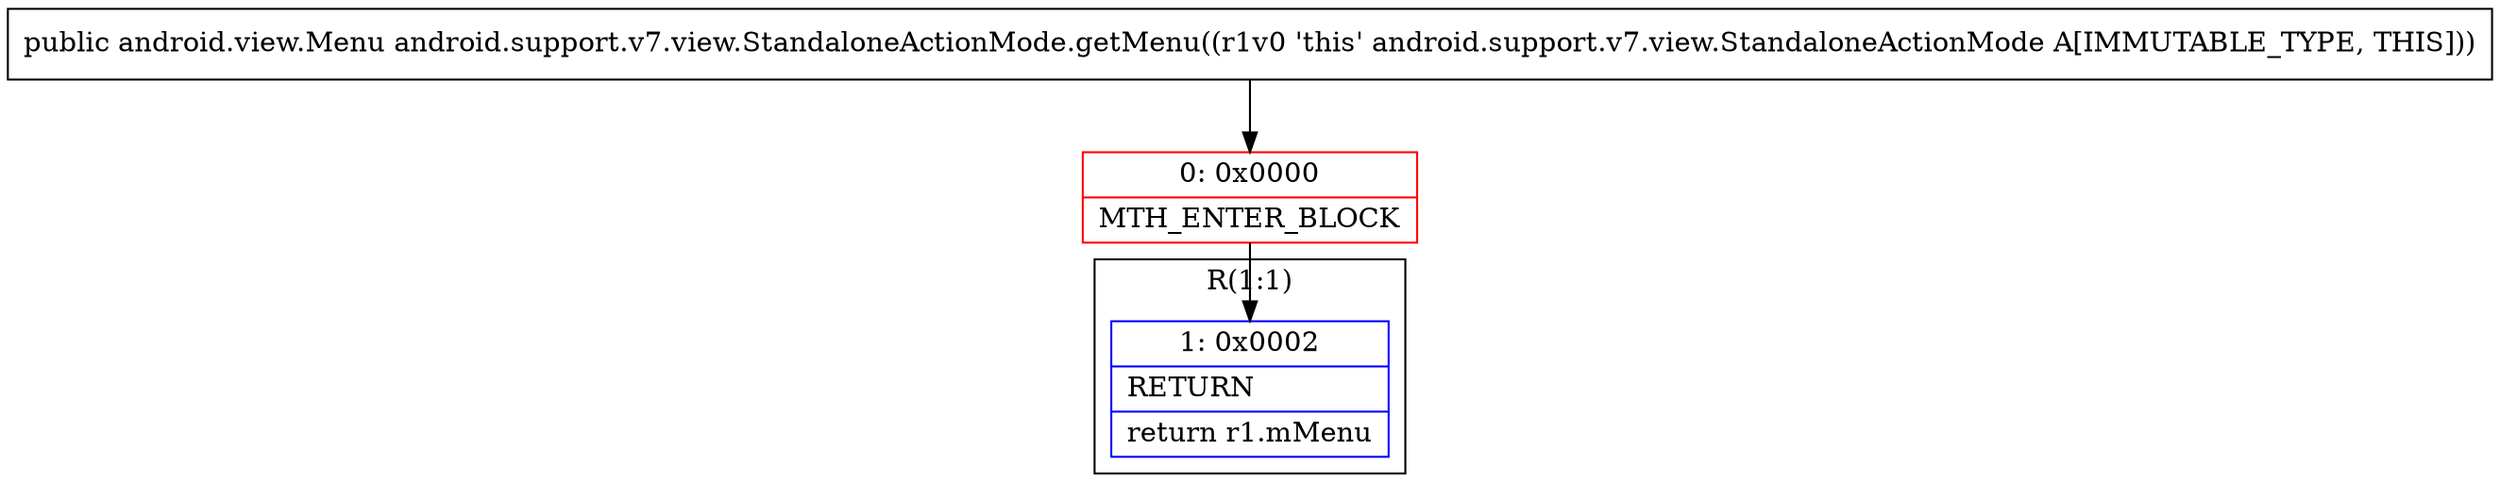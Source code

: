 digraph "CFG forandroid.support.v7.view.StandaloneActionMode.getMenu()Landroid\/view\/Menu;" {
subgraph cluster_Region_1203202557 {
label = "R(1:1)";
node [shape=record,color=blue];
Node_1 [shape=record,label="{1\:\ 0x0002|RETURN\l|return r1.mMenu\l}"];
}
Node_0 [shape=record,color=red,label="{0\:\ 0x0000|MTH_ENTER_BLOCK\l}"];
MethodNode[shape=record,label="{public android.view.Menu android.support.v7.view.StandaloneActionMode.getMenu((r1v0 'this' android.support.v7.view.StandaloneActionMode A[IMMUTABLE_TYPE, THIS])) }"];
MethodNode -> Node_0;
Node_0 -> Node_1;
}


